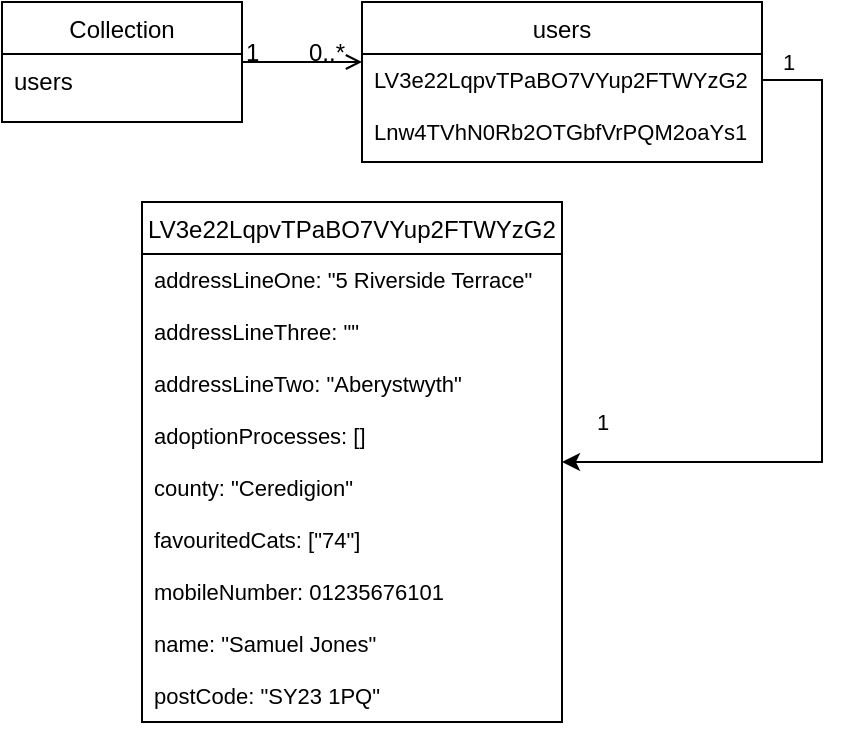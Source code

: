 <mxfile version="13.0.5" type="device"><diagram id="C5RBs43oDa-KdzZeNtuy" name="Page-1"><mxGraphModel dx="596" dy="958" grid="1" gridSize="10" guides="1" tooltips="1" connect="1" arrows="1" fold="1" page="1" pageScale="1" pageWidth="827" pageHeight="1169" math="0" shadow="0"><root><mxCell id="WIyWlLk6GJQsqaUBKTNV-0"/><mxCell id="WIyWlLk6GJQsqaUBKTNV-1" parent="WIyWlLk6GJQsqaUBKTNV-0"/><mxCell id="UbDzmQBTZLKI4Wu9xhtd-28" value="LV3e22LqpvTPaBO7VYup2FTWYzG2" style="swimlane;fontStyle=0;align=center;verticalAlign=top;childLayout=stackLayout;horizontal=1;startSize=26;horizontalStack=0;resizeParent=1;resizeLast=0;collapsible=1;marginBottom=0;rounded=0;shadow=0;strokeWidth=1;" vertex="1" parent="WIyWlLk6GJQsqaUBKTNV-1"><mxGeometry x="80" y="120" width="210" height="260" as="geometry"><mxRectangle x="550" y="140" width="160" height="26" as="alternateBounds"/></mxGeometry></mxCell><mxCell id="UbDzmQBTZLKI4Wu9xhtd-29" value="addressLineOne: &quot;5 Riverside Terrace&quot;" style="text;align=left;verticalAlign=top;spacingLeft=4;spacingRight=4;overflow=hidden;rotatable=0;points=[[0,0.5],[1,0.5]];portConstraint=eastwest;fontSize=11;" vertex="1" parent="UbDzmQBTZLKI4Wu9xhtd-28"><mxGeometry y="26" width="210" height="26" as="geometry"/></mxCell><mxCell id="UbDzmQBTZLKI4Wu9xhtd-30" value="addressLineThree: &quot;&quot;" style="text;align=left;verticalAlign=top;spacingLeft=4;spacingRight=4;overflow=hidden;rotatable=0;points=[[0,0.5],[1,0.5]];portConstraint=eastwest;fontSize=11;" vertex="1" parent="UbDzmQBTZLKI4Wu9xhtd-28"><mxGeometry y="52" width="210" height="26" as="geometry"/></mxCell><mxCell id="UbDzmQBTZLKI4Wu9xhtd-31" value="addressLineTwo: &quot;Aberystwyth&quot;" style="text;align=left;verticalAlign=top;spacingLeft=4;spacingRight=4;overflow=hidden;rotatable=0;points=[[0,0.5],[1,0.5]];portConstraint=eastwest;fontSize=11;" vertex="1" parent="UbDzmQBTZLKI4Wu9xhtd-28"><mxGeometry y="78" width="210" height="26" as="geometry"/></mxCell><mxCell id="UbDzmQBTZLKI4Wu9xhtd-33" value="adoptionProcesses: []" style="text;align=left;verticalAlign=top;spacingLeft=4;spacingRight=4;overflow=hidden;rotatable=0;points=[[0,0.5],[1,0.5]];portConstraint=eastwest;fontSize=11;" vertex="1" parent="UbDzmQBTZLKI4Wu9xhtd-28"><mxGeometry y="104" width="210" height="26" as="geometry"/></mxCell><mxCell id="UbDzmQBTZLKI4Wu9xhtd-34" value="county: &quot;Ceredigion&quot;" style="text;align=left;verticalAlign=top;spacingLeft=4;spacingRight=4;overflow=hidden;rotatable=0;points=[[0,0.5],[1,0.5]];portConstraint=eastwest;fontSize=11;" vertex="1" parent="UbDzmQBTZLKI4Wu9xhtd-28"><mxGeometry y="130" width="210" height="26" as="geometry"/></mxCell><mxCell id="UbDzmQBTZLKI4Wu9xhtd-35" value="favouritedCats: [&quot;74&quot;]" style="text;align=left;verticalAlign=top;spacingLeft=4;spacingRight=4;overflow=hidden;rotatable=0;points=[[0,0.5],[1,0.5]];portConstraint=eastwest;fontSize=11;" vertex="1" parent="UbDzmQBTZLKI4Wu9xhtd-28"><mxGeometry y="156" width="210" height="26" as="geometry"/></mxCell><mxCell id="UbDzmQBTZLKI4Wu9xhtd-37" value="mobileNumber: 01235676101" style="text;align=left;verticalAlign=top;spacingLeft=4;spacingRight=4;overflow=hidden;rotatable=0;points=[[0,0.5],[1,0.5]];portConstraint=eastwest;fontSize=11;" vertex="1" parent="UbDzmQBTZLKI4Wu9xhtd-28"><mxGeometry y="182" width="210" height="26" as="geometry"/></mxCell><mxCell id="UbDzmQBTZLKI4Wu9xhtd-38" value="name: &quot;Samuel Jones&quot;" style="text;align=left;verticalAlign=top;spacingLeft=4;spacingRight=4;overflow=hidden;rotatable=0;points=[[0,0.5],[1,0.5]];portConstraint=eastwest;fontSize=11;" vertex="1" parent="UbDzmQBTZLKI4Wu9xhtd-28"><mxGeometry y="208" width="210" height="26" as="geometry"/></mxCell><mxCell id="UbDzmQBTZLKI4Wu9xhtd-39" value="postCode: &quot;SY23 1PQ&quot;" style="text;align=left;verticalAlign=top;spacingLeft=4;spacingRight=4;overflow=hidden;rotatable=0;points=[[0,0.5],[1,0.5]];portConstraint=eastwest;fontSize=11;" vertex="1" parent="UbDzmQBTZLKI4Wu9xhtd-28"><mxGeometry y="234" width="210" height="26" as="geometry"/></mxCell><mxCell id="zkfFHV4jXpPFQw0GAbJ--26" value="" style="endArrow=open;shadow=0;strokeWidth=1;strokeColor=#000000;rounded=0;endFill=1;edgeStyle=elbowEdgeStyle;elbow=vertical;" parent="WIyWlLk6GJQsqaUBKTNV-1" source="zkfFHV4jXpPFQw0GAbJ--0" target="zkfFHV4jXpPFQw0GAbJ--17" edge="1"><mxGeometry x="0.5" y="41" relative="1" as="geometry"><mxPoint x="380" y="192" as="sourcePoint"/><mxPoint x="540" y="192" as="targetPoint"/><mxPoint x="-40" y="32" as="offset"/></mxGeometry></mxCell><mxCell id="zkfFHV4jXpPFQw0GAbJ--27" value="1" style="resizable=0;align=left;verticalAlign=bottom;labelBackgroundColor=none;fontSize=12;" parent="zkfFHV4jXpPFQw0GAbJ--26" connectable="0" vertex="1"><mxGeometry x="-1" relative="1" as="geometry"><mxPoint y="4" as="offset"/></mxGeometry></mxCell><mxCell id="zkfFHV4jXpPFQw0GAbJ--28" value="0..*" style="resizable=0;align=right;verticalAlign=bottom;labelBackgroundColor=none;fontSize=12;" parent="zkfFHV4jXpPFQw0GAbJ--26" connectable="0" vertex="1"><mxGeometry x="1" relative="1" as="geometry"><mxPoint x="-7" y="4" as="offset"/></mxGeometry></mxCell><mxCell id="zkfFHV4jXpPFQw0GAbJ--0" value="Collection" style="swimlane;fontStyle=0;align=center;verticalAlign=top;childLayout=stackLayout;horizontal=1;startSize=26;horizontalStack=0;resizeParent=1;resizeLast=0;collapsible=1;marginBottom=0;rounded=0;shadow=0;strokeWidth=1;" parent="WIyWlLk6GJQsqaUBKTNV-1" vertex="1"><mxGeometry x="10" y="20" width="120" height="60" as="geometry"><mxRectangle x="230" y="140" width="160" height="26" as="alternateBounds"/></mxGeometry></mxCell><mxCell id="zkfFHV4jXpPFQw0GAbJ--1" value="users" style="text;align=left;verticalAlign=top;spacingLeft=4;spacingRight=4;overflow=hidden;rotatable=0;points=[[0,0.5],[1,0.5]];portConstraint=eastwest;" parent="zkfFHV4jXpPFQw0GAbJ--0" vertex="1"><mxGeometry y="26" width="120" height="26" as="geometry"/></mxCell><mxCell id="zkfFHV4jXpPFQw0GAbJ--17" value="users" style="swimlane;fontStyle=0;align=center;verticalAlign=top;childLayout=stackLayout;horizontal=1;startSize=26;horizontalStack=0;resizeParent=1;resizeLast=0;collapsible=1;marginBottom=0;rounded=0;shadow=0;strokeWidth=1;" parent="WIyWlLk6GJQsqaUBKTNV-1" vertex="1"><mxGeometry x="190" y="20" width="200" height="80" as="geometry"><mxRectangle x="550" y="140" width="160" height="26" as="alternateBounds"/></mxGeometry></mxCell><mxCell id="zkfFHV4jXpPFQw0GAbJ--18" value="LV3e22LqpvTPaBO7VYup2FTWYzG2" style="text;align=left;verticalAlign=top;spacingLeft=4;spacingRight=4;overflow=hidden;rotatable=0;points=[[0,0.5],[1,0.5]];portConstraint=eastwest;fontSize=11;" parent="zkfFHV4jXpPFQw0GAbJ--17" vertex="1"><mxGeometry y="26" width="200" height="26" as="geometry"/></mxCell><mxCell id="UbDzmQBTZLKI4Wu9xhtd-22" value="Lnw4TVhN0Rb2OTGbfVrPQM2oaYs1" style="text;align=left;verticalAlign=top;spacingLeft=4;spacingRight=4;overflow=hidden;rotatable=0;points=[[0,0.5],[1,0.5]];portConstraint=eastwest;fontSize=11;" vertex="1" parent="zkfFHV4jXpPFQw0GAbJ--17"><mxGeometry y="52" width="200" height="26" as="geometry"/></mxCell><mxCell id="UbDzmQBTZLKI4Wu9xhtd-36" style="edgeStyle=orthogonalEdgeStyle;rounded=0;orthogonalLoop=1;jettySize=auto;html=1;fontSize=11;" edge="1" parent="WIyWlLk6GJQsqaUBKTNV-1" source="zkfFHV4jXpPFQw0GAbJ--18" target="UbDzmQBTZLKI4Wu9xhtd-28"><mxGeometry relative="1" as="geometry"><Array as="points"><mxPoint x="420" y="59"/><mxPoint x="420" y="250"/></Array></mxGeometry></mxCell><mxCell id="UbDzmQBTZLKI4Wu9xhtd-48" value="1" style="text;html=1;align=center;verticalAlign=middle;resizable=0;points=[];autosize=1;fontSize=11;" vertex="1" parent="WIyWlLk6GJQsqaUBKTNV-1"><mxGeometry x="393" y="40" width="20" height="20" as="geometry"/></mxCell><mxCell id="UbDzmQBTZLKI4Wu9xhtd-49" value="1" style="text;html=1;align=center;verticalAlign=middle;resizable=0;points=[];autosize=1;fontSize=11;" vertex="1" parent="WIyWlLk6GJQsqaUBKTNV-1"><mxGeometry x="300" y="220" width="20" height="20" as="geometry"/></mxCell></root></mxGraphModel></diagram></mxfile>